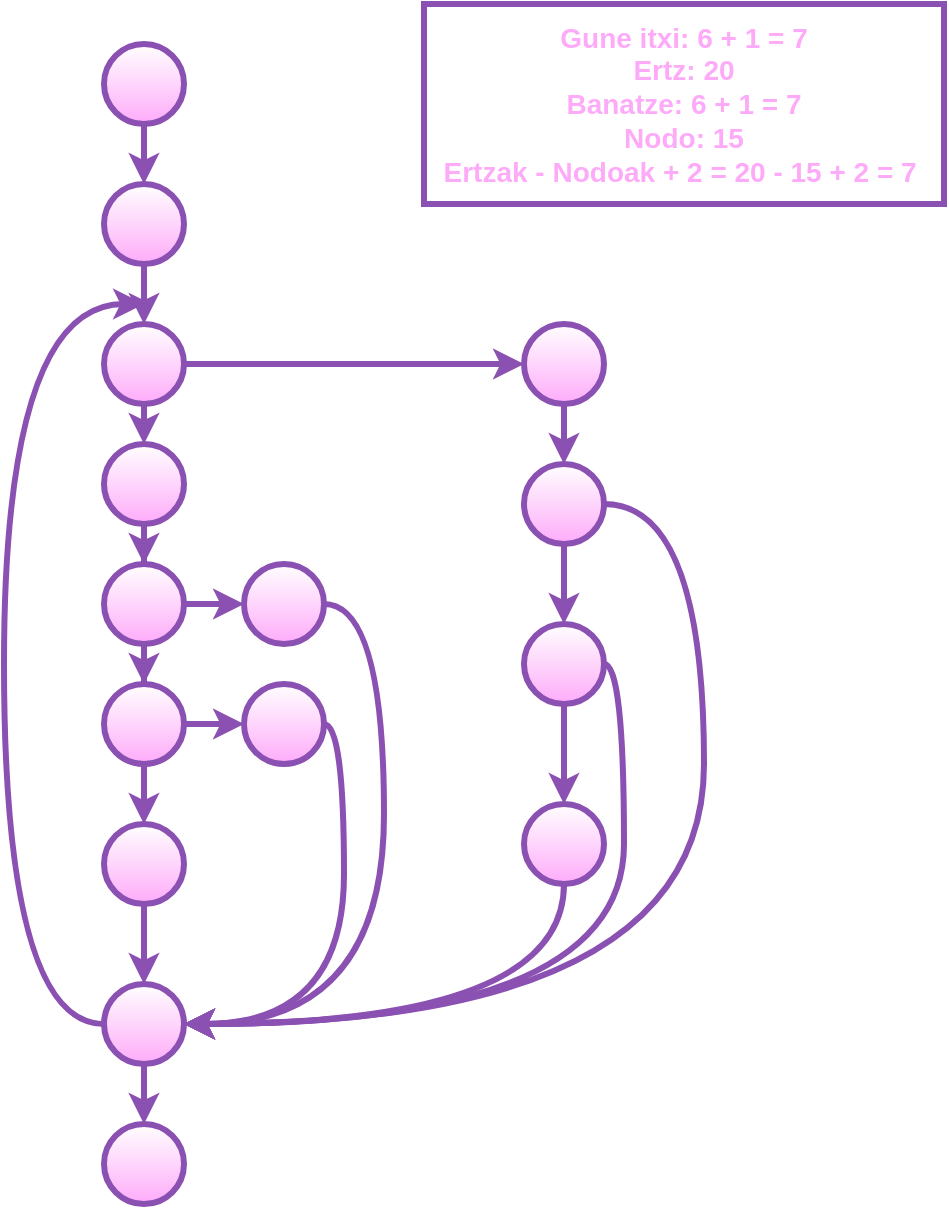 <mxfile version="16.5.2" type="device"><diagram id="HIbx3fyzxzvqWHR8QTJE" name="Page-1"><mxGraphModel dx="1567" dy="758" grid="1" gridSize="10" guides="1" tooltips="1" connect="1" arrows="1" fold="1" page="1" pageScale="1" pageWidth="827" pageHeight="1169" math="0" shadow="0"><root><mxCell id="0"/><mxCell id="1" parent="0"/><mxCell id="NiLkDUi3by2otOtmdJjX-1" value="" style="ellipse;whiteSpace=wrap;html=1;aspect=fixed;fillColor=#FFFFFF;gradientColor=#fdabf9;strokeColor=#8b51b2;strokeWidth=3;fontColor=#FB54F4;gradientDirection=south;" parent="1" vertex="1"><mxGeometry x="350" y="70" width="40" height="40" as="geometry"/></mxCell><mxCell id="NiLkDUi3by2otOtmdJjX-12" style="edgeStyle=orthogonalEdgeStyle;rounded=0;orthogonalLoop=1;jettySize=auto;html=1;exitX=0.5;exitY=1;exitDx=0;exitDy=0;fillColor=#f8cecc;gradientColor=#ea6b66;strokeColor=#8B51B2;strokeWidth=3;fontColor=#FB54F4;" parent="1" source="NiLkDUi3by2otOtmdJjX-2" target="NiLkDUi3by2otOtmdJjX-3" edge="1"><mxGeometry relative="1" as="geometry"/></mxCell><mxCell id="NiLkDUi3by2otOtmdJjX-2" value="" style="ellipse;whiteSpace=wrap;html=1;aspect=fixed;fillColor=#FFFFFF;gradientColor=#fdabf9;strokeColor=#8b51b2;strokeWidth=3;fontColor=#FB54F4;gradientDirection=south;" parent="1" vertex="1"><mxGeometry x="350" y="140" width="40" height="40" as="geometry"/></mxCell><mxCell id="NiLkDUi3by2otOtmdJjX-14" style="edgeStyle=orthogonalEdgeStyle;rounded=0;orthogonalLoop=1;jettySize=auto;html=1;exitX=0.5;exitY=1;exitDx=0;exitDy=0;entryX=0.5;entryY=0;entryDx=0;entryDy=0;fillColor=#f8cecc;gradientColor=#ea6b66;strokeColor=#8B51B2;strokeWidth=3;fontColor=#FB54F4;" parent="1" source="NiLkDUi3by2otOtmdJjX-3" target="NiLkDUi3by2otOtmdJjX-4" edge="1"><mxGeometry relative="1" as="geometry"/></mxCell><mxCell id="_HIttcZw759T67v7SwNa-2" style="edgeStyle=orthogonalEdgeStyle;curved=1;rounded=0;orthogonalLoop=1;jettySize=auto;html=1;exitX=1;exitY=0.5;exitDx=0;exitDy=0;entryX=0;entryY=0.5;entryDx=0;entryDy=0;fontSize=14;fontColor=#FDABF9;strokeColor=#8B51B2;strokeWidth=3;" edge="1" parent="1" source="NiLkDUi3by2otOtmdJjX-3" target="NiLkDUi3by2otOtmdJjX-41"><mxGeometry relative="1" as="geometry"/></mxCell><mxCell id="NiLkDUi3by2otOtmdJjX-3" value="" style="ellipse;whiteSpace=wrap;html=1;aspect=fixed;fillColor=#FFFFFF;gradientColor=#fdabf9;strokeColor=#8b51b2;strokeWidth=3;fontColor=#FB54F4;gradientDirection=south;" parent="1" vertex="1"><mxGeometry x="350" y="210" width="40" height="40" as="geometry"/></mxCell><mxCell id="NiLkDUi3by2otOtmdJjX-15" style="edgeStyle=orthogonalEdgeStyle;rounded=0;orthogonalLoop=1;jettySize=auto;html=1;exitX=0.5;exitY=1;exitDx=0;exitDy=0;fillColor=#f8cecc;gradientColor=#ea6b66;strokeColor=#8B51B2;strokeWidth=3;fontColor=#FB54F4;" parent="1" source="NiLkDUi3by2otOtmdJjX-4" target="NiLkDUi3by2otOtmdJjX-5" edge="1"><mxGeometry relative="1" as="geometry"/></mxCell><mxCell id="NiLkDUi3by2otOtmdJjX-4" value="" style="ellipse;whiteSpace=wrap;html=1;aspect=fixed;fillColor=#FFFFFF;gradientColor=#fdabf9;strokeColor=#8b51b2;strokeWidth=3;fontColor=#FB54F4;gradientDirection=south;" parent="1" vertex="1"><mxGeometry x="350" y="270" width="40" height="40" as="geometry"/></mxCell><mxCell id="NiLkDUi3by2otOtmdJjX-16" style="edgeStyle=orthogonalEdgeStyle;rounded=0;orthogonalLoop=1;jettySize=auto;html=1;exitX=0.5;exitY=1;exitDx=0;exitDy=0;fillColor=#f8cecc;gradientColor=#ea6b66;strokeColor=#8B51B2;strokeWidth=3;fontColor=#FB54F4;" parent="1" source="NiLkDUi3by2otOtmdJjX-5" target="NiLkDUi3by2otOtmdJjX-7" edge="1"><mxGeometry relative="1" as="geometry"/></mxCell><mxCell id="NiLkDUi3by2otOtmdJjX-19" style="edgeStyle=orthogonalEdgeStyle;rounded=0;orthogonalLoop=1;jettySize=auto;html=1;exitX=1;exitY=0.5;exitDx=0;exitDy=0;fillColor=#f8cecc;gradientColor=#ea6b66;strokeColor=#8B51B2;strokeWidth=3;fontColor=#FB54F4;" parent="1" source="NiLkDUi3by2otOtmdJjX-5" target="NiLkDUi3by2otOtmdJjX-6" edge="1"><mxGeometry relative="1" as="geometry"/></mxCell><mxCell id="NiLkDUi3by2otOtmdJjX-5" value="" style="ellipse;whiteSpace=wrap;html=1;aspect=fixed;fillColor=#FFFFFF;gradientColor=#fdabf9;strokeColor=#8b51b2;strokeWidth=3;fontColor=#FB54F4;gradientDirection=south;" parent="1" vertex="1"><mxGeometry x="350" y="330" width="40" height="40" as="geometry"/></mxCell><mxCell id="NiLkDUi3by2otOtmdJjX-23" style="edgeStyle=orthogonalEdgeStyle;rounded=0;orthogonalLoop=1;jettySize=auto;html=1;exitX=1;exitY=0.5;exitDx=0;exitDy=0;fillColor=#f8cecc;gradientColor=#ea6b66;strokeColor=#8B51B2;strokeWidth=3;fontColor=#FB54F4;curved=1;entryX=1;entryY=0.5;entryDx=0;entryDy=0;" parent="1" source="NiLkDUi3by2otOtmdJjX-6" edge="1" target="NiLkDUi3by2otOtmdJjX-33"><mxGeometry relative="1" as="geometry"><mxPoint x="480" y="410" as="targetPoint"/><Array as="points"><mxPoint x="490" y="350"/><mxPoint x="490" y="560"/></Array></mxGeometry></mxCell><mxCell id="NiLkDUi3by2otOtmdJjX-6" value="" style="ellipse;whiteSpace=wrap;html=1;aspect=fixed;fillColor=#FFFFFF;gradientColor=#fdabf9;strokeColor=#8b51b2;strokeWidth=3;fontColor=#FB54F4;gradientDirection=south;" parent="1" vertex="1"><mxGeometry x="420" y="330" width="40" height="40" as="geometry"/></mxCell><mxCell id="NiLkDUi3by2otOtmdJjX-17" style="edgeStyle=orthogonalEdgeStyle;rounded=0;orthogonalLoop=1;jettySize=auto;html=1;exitX=0.5;exitY=1;exitDx=0;exitDy=0;fillColor=#f8cecc;gradientColor=#ea6b66;strokeColor=#8B51B2;strokeWidth=3;fontColor=#FB54F4;" parent="1" source="NiLkDUi3by2otOtmdJjX-7" target="NiLkDUi3by2otOtmdJjX-10" edge="1"><mxGeometry relative="1" as="geometry"/></mxCell><mxCell id="NiLkDUi3by2otOtmdJjX-18" style="edgeStyle=orthogonalEdgeStyle;rounded=0;orthogonalLoop=1;jettySize=auto;html=1;exitX=1;exitY=0.5;exitDx=0;exitDy=0;fillColor=#f8cecc;gradientColor=#ea6b66;strokeColor=#8B51B2;strokeWidth=3;fontColor=#FB54F4;" parent="1" source="NiLkDUi3by2otOtmdJjX-7" target="NiLkDUi3by2otOtmdJjX-8" edge="1"><mxGeometry relative="1" as="geometry"/></mxCell><mxCell id="NiLkDUi3by2otOtmdJjX-7" value="" style="ellipse;whiteSpace=wrap;html=1;aspect=fixed;fillColor=#FFFFFF;gradientColor=#fdabf9;strokeColor=#8b51b2;strokeWidth=3;fontColor=#FB54F4;gradientDirection=south;" parent="1" vertex="1"><mxGeometry x="350" y="390" width="40" height="40" as="geometry"/></mxCell><mxCell id="NiLkDUi3by2otOtmdJjX-35" style="edgeStyle=orthogonalEdgeStyle;rounded=0;orthogonalLoop=1;jettySize=auto;html=1;exitX=1;exitY=0.5;exitDx=0;exitDy=0;entryX=1;entryY=0.5;entryDx=0;entryDy=0;fillColor=#f8cecc;gradientColor=#ea6b66;strokeColor=#8B51B2;strokeWidth=3;fontColor=#FB54F4;curved=1;" parent="1" source="NiLkDUi3by2otOtmdJjX-8" target="NiLkDUi3by2otOtmdJjX-33" edge="1"><mxGeometry relative="1" as="geometry"><Array as="points"><mxPoint x="470" y="410"/><mxPoint x="470" y="560"/></Array></mxGeometry></mxCell><mxCell id="NiLkDUi3by2otOtmdJjX-8" value="" style="ellipse;whiteSpace=wrap;html=1;aspect=fixed;fillColor=#FFFFFF;gradientColor=#fdabf9;strokeColor=#8b51b2;strokeWidth=3;fontColor=#FB54F4;gradientDirection=south;" parent="1" vertex="1"><mxGeometry x="420" y="390" width="40" height="40" as="geometry"/></mxCell><mxCell id="NiLkDUi3by2otOtmdJjX-34" style="edgeStyle=orthogonalEdgeStyle;rounded=0;orthogonalLoop=1;jettySize=auto;html=1;exitX=0.5;exitY=1;exitDx=0;exitDy=0;fillColor=#f8cecc;gradientColor=#ea6b66;strokeColor=#8B51B2;strokeWidth=3;fontColor=#FB54F4;" parent="1" source="NiLkDUi3by2otOtmdJjX-10" target="NiLkDUi3by2otOtmdJjX-33" edge="1"><mxGeometry relative="1" as="geometry"/></mxCell><mxCell id="NiLkDUi3by2otOtmdJjX-10" value="" style="ellipse;whiteSpace=wrap;html=1;aspect=fixed;fillColor=#FFFFFF;gradientColor=#fdabf9;strokeColor=#8b51b2;strokeWidth=3;fontColor=#FB54F4;gradientDirection=south;" parent="1" vertex="1"><mxGeometry x="350" y="460" width="40" height="40" as="geometry"/></mxCell><mxCell id="NiLkDUi3by2otOtmdJjX-11" value="" style="endArrow=classic;html=1;rounded=0;exitX=0.5;exitY=1;exitDx=0;exitDy=0;fillColor=#f8cecc;gradientColor=#ea6b66;strokeColor=#8B51B2;strokeWidth=3;fontColor=#FB54F4;" parent="1" source="NiLkDUi3by2otOtmdJjX-1" target="NiLkDUi3by2otOtmdJjX-2" edge="1"><mxGeometry width="50" height="50" relative="1" as="geometry"><mxPoint x="410" y="300" as="sourcePoint"/><mxPoint x="460" y="250" as="targetPoint"/></mxGeometry></mxCell><mxCell id="NiLkDUi3by2otOtmdJjX-37" style="edgeStyle=orthogonalEdgeStyle;rounded=0;orthogonalLoop=1;jettySize=auto;html=1;exitX=0.5;exitY=1;exitDx=0;exitDy=0;fillColor=#f8cecc;gradientColor=#ea6b66;strokeColor=#8B51B2;strokeWidth=3;fontColor=#FB54F4;curved=1;entryX=1;entryY=0.5;entryDx=0;entryDy=0;" parent="1" source="NiLkDUi3by2otOtmdJjX-27" edge="1" target="NiLkDUi3by2otOtmdJjX-33"><mxGeometry relative="1" as="geometry"><mxPoint x="480" y="560" as="targetPoint"/></mxGeometry></mxCell><mxCell id="NiLkDUi3by2otOtmdJjX-27" value="" style="ellipse;whiteSpace=wrap;html=1;aspect=fixed;fillColor=#FFFFFF;gradientColor=#fdabf9;strokeColor=#8b51b2;strokeWidth=3;fontColor=#FB54F4;gradientDirection=south;" parent="1" vertex="1"><mxGeometry x="560" y="450" width="40" height="40" as="geometry"/></mxCell><mxCell id="NiLkDUi3by2otOtmdJjX-58" style="edgeStyle=orthogonalEdgeStyle;rounded=0;orthogonalLoop=1;jettySize=auto;html=1;exitX=0.5;exitY=1;exitDx=0;exitDy=0;entryX=0.5;entryY=0;entryDx=0;entryDy=0;fillColor=#f8cecc;gradientColor=#ea6b66;strokeColor=#8B51B2;strokeWidth=3;fontColor=#FB54F4;" parent="1" source="NiLkDUi3by2otOtmdJjX-33" target="NiLkDUi3by2otOtmdJjX-57" edge="1"><mxGeometry relative="1" as="geometry"/></mxCell><mxCell id="NiLkDUi3by2otOtmdJjX-33" value="" style="ellipse;whiteSpace=wrap;html=1;aspect=fixed;fillColor=#FFFFFF;gradientColor=#fdabf9;strokeColor=#8b51b2;strokeWidth=3;fontColor=#FB54F4;gradientDirection=south;" parent="1" vertex="1"><mxGeometry x="350" y="540" width="40" height="40" as="geometry"/></mxCell><mxCell id="NiLkDUi3by2otOtmdJjX-44" style="edgeStyle=orthogonalEdgeStyle;rounded=0;orthogonalLoop=1;jettySize=auto;html=1;exitX=0.5;exitY=1;exitDx=0;exitDy=0;fillColor=#f8cecc;gradientColor=#ea6b66;strokeColor=#8B51B2;strokeWidth=3;fontColor=#FB54F4;" parent="1" source="NiLkDUi3by2otOtmdJjX-38" target="NiLkDUi3by2otOtmdJjX-27" edge="1"><mxGeometry relative="1" as="geometry"/></mxCell><mxCell id="NiLkDUi3by2otOtmdJjX-45" style="edgeStyle=orthogonalEdgeStyle;rounded=0;orthogonalLoop=1;jettySize=auto;html=1;exitX=1;exitY=0.5;exitDx=0;exitDy=0;fillColor=#f8cecc;gradientColor=#ea6b66;strokeColor=#8B51B2;strokeWidth=3;fontColor=#FB54F4;curved=1;entryX=1;entryY=0.5;entryDx=0;entryDy=0;" parent="1" source="NiLkDUi3by2otOtmdJjX-38" edge="1" target="NiLkDUi3by2otOtmdJjX-33"><mxGeometry relative="1" as="geometry"><mxPoint x="580" y="560" as="targetPoint"/><Array as="points"><mxPoint x="610" y="380"/><mxPoint x="610" y="560"/></Array></mxGeometry></mxCell><mxCell id="NiLkDUi3by2otOtmdJjX-38" value="" style="ellipse;whiteSpace=wrap;html=1;aspect=fixed;fillColor=#FFFFFF;gradientColor=#fdabf9;strokeColor=#8b51b2;strokeWidth=3;fontColor=#FB54F4;gradientDirection=south;" parent="1" vertex="1"><mxGeometry x="560" y="360" width="40" height="40" as="geometry"/></mxCell><mxCell id="NiLkDUi3by2otOtmdJjX-43" style="edgeStyle=orthogonalEdgeStyle;rounded=0;orthogonalLoop=1;jettySize=auto;html=1;exitX=0.5;exitY=1;exitDx=0;exitDy=0;entryX=0.5;entryY=0;entryDx=0;entryDy=0;fillColor=#f8cecc;gradientColor=#ea6b66;strokeColor=#8B51B2;strokeWidth=3;fontColor=#FB54F4;" parent="1" source="NiLkDUi3by2otOtmdJjX-39" target="NiLkDUi3by2otOtmdJjX-38" edge="1"><mxGeometry relative="1" as="geometry"/></mxCell><mxCell id="NiLkDUi3by2otOtmdJjX-46" style="edgeStyle=orthogonalEdgeStyle;rounded=0;orthogonalLoop=1;jettySize=auto;html=1;exitX=1;exitY=0.5;exitDx=0;exitDy=0;fillColor=#f8cecc;gradientColor=#ea6b66;strokeColor=#8B51B2;strokeWidth=3;fontColor=#FB54F4;curved=1;entryX=1;entryY=0.5;entryDx=0;entryDy=0;" parent="1" source="NiLkDUi3by2otOtmdJjX-39" edge="1" target="NiLkDUi3by2otOtmdJjX-33"><mxGeometry relative="1" as="geometry"><mxPoint x="660" y="380" as="targetPoint"/><Array as="points"><mxPoint x="650" y="300"/><mxPoint x="650" y="560"/></Array></mxGeometry></mxCell><mxCell id="NiLkDUi3by2otOtmdJjX-39" value="" style="ellipse;whiteSpace=wrap;html=1;aspect=fixed;fillColor=#FFFFFF;gradientColor=#fdabf9;strokeColor=#8b51b2;strokeWidth=3;fontColor=#FB54F4;gradientDirection=south;" parent="1" vertex="1"><mxGeometry x="560" y="280" width="40" height="40" as="geometry"/></mxCell><mxCell id="NiLkDUi3by2otOtmdJjX-42" style="edgeStyle=orthogonalEdgeStyle;rounded=0;orthogonalLoop=1;jettySize=auto;html=1;exitX=0.5;exitY=1;exitDx=0;exitDy=0;fillColor=#f8cecc;gradientColor=#ea6b66;strokeColor=#8B51B2;strokeWidth=3;fontColor=#FB54F4;" parent="1" source="NiLkDUi3by2otOtmdJjX-41" target="NiLkDUi3by2otOtmdJjX-39" edge="1"><mxGeometry relative="1" as="geometry"/></mxCell><mxCell id="NiLkDUi3by2otOtmdJjX-41" value="" style="ellipse;whiteSpace=wrap;html=1;aspect=fixed;fillColor=#FFFFFF;gradientColor=#fdabf9;strokeColor=#8b51b2;strokeWidth=3;fontColor=#FB54F4;gradientDirection=south;" parent="1" vertex="1"><mxGeometry x="560" y="210" width="40" height="40" as="geometry"/></mxCell><mxCell id="NiLkDUi3by2otOtmdJjX-49" style="edgeStyle=orthogonalEdgeStyle;rounded=0;orthogonalLoop=1;jettySize=auto;html=1;exitX=0;exitY=0.5;exitDx=0;exitDy=0;fillColor=#f8cecc;gradientColor=#ea6b66;strokeColor=#8B51B2;strokeWidth=3;fontColor=#FB54F4;curved=1;" parent="1" source="NiLkDUi3by2otOtmdJjX-33" edge="1"><mxGeometry relative="1" as="geometry"><mxPoint x="370" y="200" as="targetPoint"/><Array as="points"><mxPoint x="300" y="560"/><mxPoint x="300" y="200"/></Array></mxGeometry></mxCell><mxCell id="NiLkDUi3by2otOtmdJjX-50" value="Gune itxi: 6 + 1 = 7&lt;br style=&quot;font-size: 14px;&quot;&gt;Ertz: 20&lt;br style=&quot;font-size: 14px;&quot;&gt;Banatze: 6 + 1 = 7&lt;br style=&quot;font-size: 14px;&quot;&gt;Nodo: 15&lt;br style=&quot;font-size: 14px;&quot;&gt;Ertzak - Nodoak + 2 = 20 - 15 + 2 = 7&amp;nbsp;" style="rounded=0;whiteSpace=wrap;html=1;fillColor=none;strokeWidth=3;strokeColor=#8B51B2;fontColor=#FDABF9;fontStyle=1;fontSize=14;" parent="1" vertex="1"><mxGeometry x="510" y="50" width="260" height="100" as="geometry"/></mxCell><mxCell id="NiLkDUi3by2otOtmdJjX-57" value="" style="ellipse;whiteSpace=wrap;html=1;aspect=fixed;fillColor=#FFFFFF;gradientColor=#fdabf9;strokeColor=#8b51b2;strokeWidth=3;fontColor=#FB54F4;gradientDirection=south;" parent="1" vertex="1"><mxGeometry x="350" y="610" width="40" height="40" as="geometry"/></mxCell></root></mxGraphModel></diagram></mxfile>